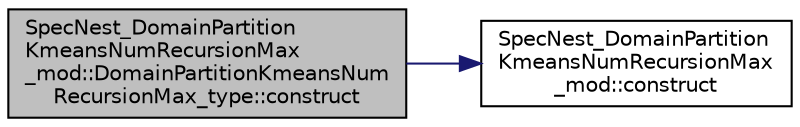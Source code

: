 digraph "SpecNest_DomainPartitionKmeansNumRecursionMax_mod::DomainPartitionKmeansNumRecursionMax_type::construct"
{
 // LATEX_PDF_SIZE
  edge [fontname="Helvetica",fontsize="10",labelfontname="Helvetica",labelfontsize="10"];
  node [fontname="Helvetica",fontsize="10",shape=record];
  rankdir="LR";
  Node1 [label="SpecNest_DomainPartition\lKmeansNumRecursionMax\l_mod::DomainPartitionKmeansNum\lRecursionMax_type::construct",height=0.2,width=0.4,color="black", fillcolor="grey75", style="filled", fontcolor="black",tooltip=" "];
  Node1 -> Node2 [color="midnightblue",fontsize="10",style="solid"];
  Node2 [label="SpecNest_DomainPartition\lKmeansNumRecursionMax\l_mod::construct",height=0.2,width=0.4,color="black", fillcolor="white", style="filled",URL="$namespaceSpecNest__DomainPartitionKmeansNumRecursionMax__mod.html#ac4eb9f37853672d8874f1a3828a9309f",tooltip=" "];
}
